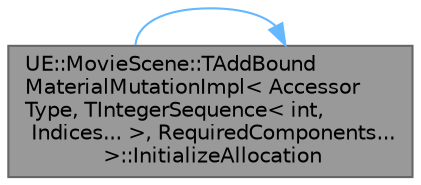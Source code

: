 digraph "UE::MovieScene::TAddBoundMaterialMutationImpl&lt; AccessorType, TIntegerSequence&lt; int, Indices... &gt;, RequiredComponents... &gt;::InitializeAllocation"
{
 // INTERACTIVE_SVG=YES
 // LATEX_PDF_SIZE
  bgcolor="transparent";
  edge [fontname=Helvetica,fontsize=10,labelfontname=Helvetica,labelfontsize=10];
  node [fontname=Helvetica,fontsize=10,shape=box,height=0.2,width=0.4];
  rankdir="LR";
  Node1 [id="Node000001",label="UE::MovieScene::TAddBound\lMaterialMutationImpl\< Accessor\lType, TIntegerSequence\< int,\l Indices... \>, RequiredComponents...\l \>::InitializeAllocation",height=0.2,width=0.4,color="gray40", fillcolor="grey60", style="filled", fontcolor="black",tooltip=" "];
  Node1 -> Node1 [id="edge1_Node000001_Node000001",color="steelblue1",style="solid",tooltip=" "];
}
